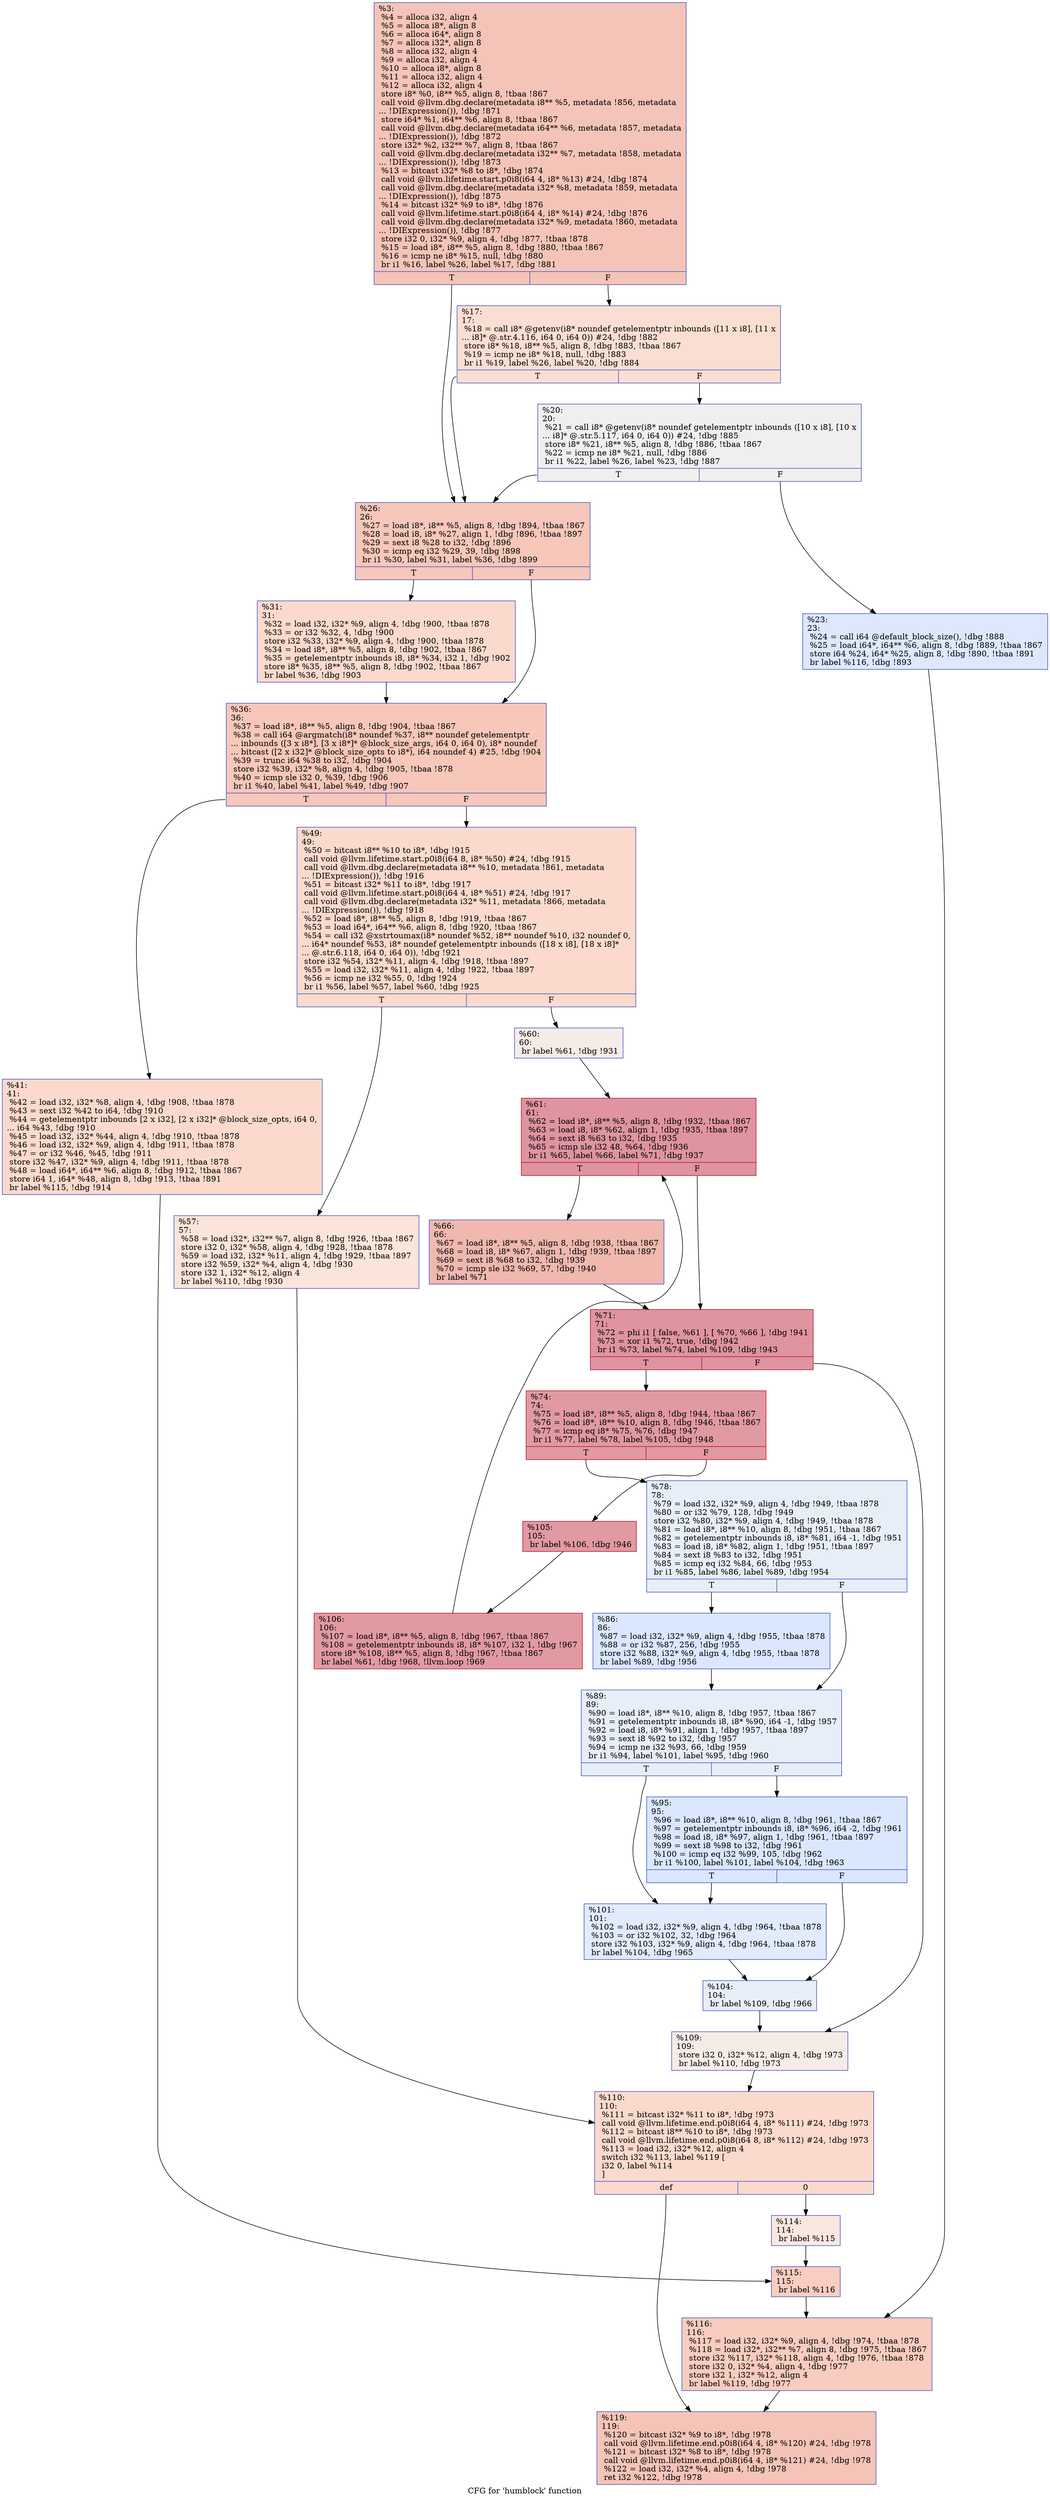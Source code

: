 digraph "CFG for 'humblock' function" {
	label="CFG for 'humblock' function";

	Node0x23a2b50 [shape=record,color="#3d50c3ff", style=filled, fillcolor="#e97a5f70",label="{%3:\l  %4 = alloca i32, align 4\l  %5 = alloca i8*, align 8\l  %6 = alloca i64*, align 8\l  %7 = alloca i32*, align 8\l  %8 = alloca i32, align 4\l  %9 = alloca i32, align 4\l  %10 = alloca i8*, align 8\l  %11 = alloca i32, align 4\l  %12 = alloca i32, align 4\l  store i8* %0, i8** %5, align 8, !tbaa !867\l  call void @llvm.dbg.declare(metadata i8** %5, metadata !856, metadata\l... !DIExpression()), !dbg !871\l  store i64* %1, i64** %6, align 8, !tbaa !867\l  call void @llvm.dbg.declare(metadata i64** %6, metadata !857, metadata\l... !DIExpression()), !dbg !872\l  store i32* %2, i32** %7, align 8, !tbaa !867\l  call void @llvm.dbg.declare(metadata i32** %7, metadata !858, metadata\l... !DIExpression()), !dbg !873\l  %13 = bitcast i32* %8 to i8*, !dbg !874\l  call void @llvm.lifetime.start.p0i8(i64 4, i8* %13) #24, !dbg !874\l  call void @llvm.dbg.declare(metadata i32* %8, metadata !859, metadata\l... !DIExpression()), !dbg !875\l  %14 = bitcast i32* %9 to i8*, !dbg !876\l  call void @llvm.lifetime.start.p0i8(i64 4, i8* %14) #24, !dbg !876\l  call void @llvm.dbg.declare(metadata i32* %9, metadata !860, metadata\l... !DIExpression()), !dbg !877\l  store i32 0, i32* %9, align 4, !dbg !877, !tbaa !878\l  %15 = load i8*, i8** %5, align 8, !dbg !880, !tbaa !867\l  %16 = icmp ne i8* %15, null, !dbg !880\l  br i1 %16, label %26, label %17, !dbg !881\l|{<s0>T|<s1>F}}"];
	Node0x23a2b50:s0 -> Node0x23a49a0;
	Node0x23a2b50:s1 -> Node0x23a48b0;
	Node0x23a48b0 [shape=record,color="#3d50c3ff", style=filled, fillcolor="#f7b59970",label="{%17:\l17:                                               \l  %18 = call i8* @getenv(i8* noundef getelementptr inbounds ([11 x i8], [11 x\l... i8]* @.str.4.116, i64 0, i64 0)) #24, !dbg !882\l  store i8* %18, i8** %5, align 8, !dbg !883, !tbaa !867\l  %19 = icmp ne i8* %18, null, !dbg !883\l  br i1 %19, label %26, label %20, !dbg !884\l|{<s0>T|<s1>F}}"];
	Node0x23a48b0:s0 -> Node0x23a49a0;
	Node0x23a48b0:s1 -> Node0x23a4900;
	Node0x23a4900 [shape=record,color="#3d50c3ff", style=filled, fillcolor="#e0dbd870",label="{%20:\l20:                                               \l  %21 = call i8* @getenv(i8* noundef getelementptr inbounds ([10 x i8], [10 x\l... i8]* @.str.5.117, i64 0, i64 0)) #24, !dbg !885\l  store i8* %21, i8** %5, align 8, !dbg !886, !tbaa !867\l  %22 = icmp ne i8* %21, null, !dbg !886\l  br i1 %22, label %26, label %23, !dbg !887\l|{<s0>T|<s1>F}}"];
	Node0x23a4900:s0 -> Node0x23a49a0;
	Node0x23a4900:s1 -> Node0x23a4950;
	Node0x23a4950 [shape=record,color="#3d50c3ff", style=filled, fillcolor="#b2ccfb70",label="{%23:\l23:                                               \l  %24 = call i64 @default_block_size(), !dbg !888\l  %25 = load i64*, i64** %6, align 8, !dbg !889, !tbaa !867\l  store i64 %24, i64* %25, align 8, !dbg !890, !tbaa !891\l  br label %116, !dbg !893\l}"];
	Node0x23a4950 -> Node0x23a50d0;
	Node0x23a49a0 [shape=record,color="#3d50c3ff", style=filled, fillcolor="#ec7f6370",label="{%26:\l26:                                               \l  %27 = load i8*, i8** %5, align 8, !dbg !894, !tbaa !867\l  %28 = load i8, i8* %27, align 1, !dbg !896, !tbaa !897\l  %29 = sext i8 %28 to i32, !dbg !896\l  %30 = icmp eq i32 %29, 39, !dbg !898\l  br i1 %30, label %31, label %36, !dbg !899\l|{<s0>T|<s1>F}}"];
	Node0x23a49a0:s0 -> Node0x23a49f0;
	Node0x23a49a0:s1 -> Node0x23a4a40;
	Node0x23a49f0 [shape=record,color="#3d50c3ff", style=filled, fillcolor="#f7ac8e70",label="{%31:\l31:                                               \l  %32 = load i32, i32* %9, align 4, !dbg !900, !tbaa !878\l  %33 = or i32 %32, 4, !dbg !900\l  store i32 %33, i32* %9, align 4, !dbg !900, !tbaa !878\l  %34 = load i8*, i8** %5, align 8, !dbg !902, !tbaa !867\l  %35 = getelementptr inbounds i8, i8* %34, i32 1, !dbg !902\l  store i8* %35, i8** %5, align 8, !dbg !902, !tbaa !867\l  br label %36, !dbg !903\l}"];
	Node0x23a49f0 -> Node0x23a4a40;
	Node0x23a4a40 [shape=record,color="#3d50c3ff", style=filled, fillcolor="#ec7f6370",label="{%36:\l36:                                               \l  %37 = load i8*, i8** %5, align 8, !dbg !904, !tbaa !867\l  %38 = call i64 @argmatch(i8* noundef %37, i8** noundef getelementptr\l... inbounds ([3 x i8*], [3 x i8*]* @block_size_args, i64 0, i64 0), i8* noundef\l... bitcast ([2 x i32]* @block_size_opts to i8*), i64 noundef 4) #25, !dbg !904\l  %39 = trunc i64 %38 to i32, !dbg !904\l  store i32 %39, i32* %8, align 4, !dbg !905, !tbaa !878\l  %40 = icmp sle i32 0, %39, !dbg !906\l  br i1 %40, label %41, label %49, !dbg !907\l|{<s0>T|<s1>F}}"];
	Node0x23a4a40:s0 -> Node0x23a4a90;
	Node0x23a4a40:s1 -> Node0x23a4ae0;
	Node0x23a4a90 [shape=record,color="#3d50c3ff", style=filled, fillcolor="#f7ac8e70",label="{%41:\l41:                                               \l  %42 = load i32, i32* %8, align 4, !dbg !908, !tbaa !878\l  %43 = sext i32 %42 to i64, !dbg !910\l  %44 = getelementptr inbounds [2 x i32], [2 x i32]* @block_size_opts, i64 0,\l... i64 %43, !dbg !910\l  %45 = load i32, i32* %44, align 4, !dbg !910, !tbaa !878\l  %46 = load i32, i32* %9, align 4, !dbg !911, !tbaa !878\l  %47 = or i32 %46, %45, !dbg !911\l  store i32 %47, i32* %9, align 4, !dbg !911, !tbaa !878\l  %48 = load i64*, i64** %6, align 8, !dbg !912, !tbaa !867\l  store i64 1, i64* %48, align 8, !dbg !913, !tbaa !891\l  br label %115, !dbg !914\l}"];
	Node0x23a4a90 -> Node0x23a5080;
	Node0x23a4ae0 [shape=record,color="#3d50c3ff", style=filled, fillcolor="#f7ac8e70",label="{%49:\l49:                                               \l  %50 = bitcast i8** %10 to i8*, !dbg !915\l  call void @llvm.lifetime.start.p0i8(i64 8, i8* %50) #24, !dbg !915\l  call void @llvm.dbg.declare(metadata i8** %10, metadata !861, metadata\l... !DIExpression()), !dbg !916\l  %51 = bitcast i32* %11 to i8*, !dbg !917\l  call void @llvm.lifetime.start.p0i8(i64 4, i8* %51) #24, !dbg !917\l  call void @llvm.dbg.declare(metadata i32* %11, metadata !866, metadata\l... !DIExpression()), !dbg !918\l  %52 = load i8*, i8** %5, align 8, !dbg !919, !tbaa !867\l  %53 = load i64*, i64** %6, align 8, !dbg !920, !tbaa !867\l  %54 = call i32 @xstrtoumax(i8* noundef %52, i8** noundef %10, i32 noundef 0,\l... i64* noundef %53, i8* noundef getelementptr inbounds ([18 x i8], [18 x i8]*\l... @.str.6.118, i64 0, i64 0)), !dbg !921\l  store i32 %54, i32* %11, align 4, !dbg !918, !tbaa !897\l  %55 = load i32, i32* %11, align 4, !dbg !922, !tbaa !897\l  %56 = icmp ne i32 %55, 0, !dbg !924\l  br i1 %56, label %57, label %60, !dbg !925\l|{<s0>T|<s1>F}}"];
	Node0x23a4ae0:s0 -> Node0x23a4b30;
	Node0x23a4ae0:s1 -> Node0x23a4b80;
	Node0x23a4b30 [shape=record,color="#3d50c3ff", style=filled, fillcolor="#f5c1a970",label="{%57:\l57:                                               \l  %58 = load i32*, i32** %7, align 8, !dbg !926, !tbaa !867\l  store i32 0, i32* %58, align 4, !dbg !928, !tbaa !878\l  %59 = load i32, i32* %11, align 4, !dbg !929, !tbaa !897\l  store i32 %59, i32* %4, align 4, !dbg !930\l  store i32 1, i32* %12, align 4\l  br label %110, !dbg !930\l}"];
	Node0x23a4b30 -> Node0x23a4fe0;
	Node0x23a4b80 [shape=record,color="#3d50c3ff", style=filled, fillcolor="#ead5c970",label="{%60:\l60:                                               \l  br label %61, !dbg !931\l}"];
	Node0x23a4b80 -> Node0x23a4bd0;
	Node0x23a4bd0 [shape=record,color="#b70d28ff", style=filled, fillcolor="#b70d2870",label="{%61:\l61:                                               \l  %62 = load i8*, i8** %5, align 8, !dbg !932, !tbaa !867\l  %63 = load i8, i8* %62, align 1, !dbg !935, !tbaa !897\l  %64 = sext i8 %63 to i32, !dbg !935\l  %65 = icmp sle i32 48, %64, !dbg !936\l  br i1 %65, label %66, label %71, !dbg !937\l|{<s0>T|<s1>F}}"];
	Node0x23a4bd0:s0 -> Node0x23a4c20;
	Node0x23a4bd0:s1 -> Node0x23a4c70;
	Node0x23a4c20 [shape=record,color="#3d50c3ff", style=filled, fillcolor="#dc5d4a70",label="{%66:\l66:                                               \l  %67 = load i8*, i8** %5, align 8, !dbg !938, !tbaa !867\l  %68 = load i8, i8* %67, align 1, !dbg !939, !tbaa !897\l  %69 = sext i8 %68 to i32, !dbg !939\l  %70 = icmp sle i32 %69, 57, !dbg !940\l  br label %71\l}"];
	Node0x23a4c20 -> Node0x23a4c70;
	Node0x23a4c70 [shape=record,color="#b70d28ff", style=filled, fillcolor="#b70d2870",label="{%71:\l71:                                               \l  %72 = phi i1 [ false, %61 ], [ %70, %66 ], !dbg !941\l  %73 = xor i1 %72, true, !dbg !942\l  br i1 %73, label %74, label %109, !dbg !943\l|{<s0>T|<s1>F}}"];
	Node0x23a4c70:s0 -> Node0x23a4cc0;
	Node0x23a4c70:s1 -> Node0x23a4f90;
	Node0x23a4cc0 [shape=record,color="#b70d28ff", style=filled, fillcolor="#bb1b2c70",label="{%74:\l74:                                               \l  %75 = load i8*, i8** %5, align 8, !dbg !944, !tbaa !867\l  %76 = load i8*, i8** %10, align 8, !dbg !946, !tbaa !867\l  %77 = icmp eq i8* %75, %76, !dbg !947\l  br i1 %77, label %78, label %105, !dbg !948\l|{<s0>T|<s1>F}}"];
	Node0x23a4cc0:s0 -> Node0x23a4d10;
	Node0x23a4cc0:s1 -> Node0x23a4ef0;
	Node0x23a4d10 [shape=record,color="#3d50c3ff", style=filled, fillcolor="#cbd8ee70",label="{%78:\l78:                                               \l  %79 = load i32, i32* %9, align 4, !dbg !949, !tbaa !878\l  %80 = or i32 %79, 128, !dbg !949\l  store i32 %80, i32* %9, align 4, !dbg !949, !tbaa !878\l  %81 = load i8*, i8** %10, align 8, !dbg !951, !tbaa !867\l  %82 = getelementptr inbounds i8, i8* %81, i64 -1, !dbg !951\l  %83 = load i8, i8* %82, align 1, !dbg !951, !tbaa !897\l  %84 = sext i8 %83 to i32, !dbg !951\l  %85 = icmp eq i32 %84, 66, !dbg !953\l  br i1 %85, label %86, label %89, !dbg !954\l|{<s0>T|<s1>F}}"];
	Node0x23a4d10:s0 -> Node0x23a4d60;
	Node0x23a4d10:s1 -> Node0x23a4db0;
	Node0x23a4d60 [shape=record,color="#3d50c3ff", style=filled, fillcolor="#abc8fd70",label="{%86:\l86:                                               \l  %87 = load i32, i32* %9, align 4, !dbg !955, !tbaa !878\l  %88 = or i32 %87, 256, !dbg !955\l  store i32 %88, i32* %9, align 4, !dbg !955, !tbaa !878\l  br label %89, !dbg !956\l}"];
	Node0x23a4d60 -> Node0x23a4db0;
	Node0x23a4db0 [shape=record,color="#3d50c3ff", style=filled, fillcolor="#cbd8ee70",label="{%89:\l89:                                               \l  %90 = load i8*, i8** %10, align 8, !dbg !957, !tbaa !867\l  %91 = getelementptr inbounds i8, i8* %90, i64 -1, !dbg !957\l  %92 = load i8, i8* %91, align 1, !dbg !957, !tbaa !897\l  %93 = sext i8 %92 to i32, !dbg !957\l  %94 = icmp ne i32 %93, 66, !dbg !959\l  br i1 %94, label %101, label %95, !dbg !960\l|{<s0>T|<s1>F}}"];
	Node0x23a4db0:s0 -> Node0x23a4e50;
	Node0x23a4db0:s1 -> Node0x23a4e00;
	Node0x23a4e00 [shape=record,color="#3d50c3ff", style=filled, fillcolor="#abc8fd70",label="{%95:\l95:                                               \l  %96 = load i8*, i8** %10, align 8, !dbg !961, !tbaa !867\l  %97 = getelementptr inbounds i8, i8* %96, i64 -2, !dbg !961\l  %98 = load i8, i8* %97, align 1, !dbg !961, !tbaa !897\l  %99 = sext i8 %98 to i32, !dbg !961\l  %100 = icmp eq i32 %99, 105, !dbg !962\l  br i1 %100, label %101, label %104, !dbg !963\l|{<s0>T|<s1>F}}"];
	Node0x23a4e00:s0 -> Node0x23a4e50;
	Node0x23a4e00:s1 -> Node0x23a4ea0;
	Node0x23a4e50 [shape=record,color="#3d50c3ff", style=filled, fillcolor="#bbd1f870",label="{%101:\l101:                                              \l  %102 = load i32, i32* %9, align 4, !dbg !964, !tbaa !878\l  %103 = or i32 %102, 32, !dbg !964\l  store i32 %103, i32* %9, align 4, !dbg !964, !tbaa !878\l  br label %104, !dbg !965\l}"];
	Node0x23a4e50 -> Node0x23a4ea0;
	Node0x23a4ea0 [shape=record,color="#3d50c3ff", style=filled, fillcolor="#cbd8ee70",label="{%104:\l104:                                              \l  br label %109, !dbg !966\l}"];
	Node0x23a4ea0 -> Node0x23a4f90;
	Node0x23a4ef0 [shape=record,color="#b70d28ff", style=filled, fillcolor="#bb1b2c70",label="{%105:\l105:                                              \l  br label %106, !dbg !946\l}"];
	Node0x23a4ef0 -> Node0x23a4f40;
	Node0x23a4f40 [shape=record,color="#b70d28ff", style=filled, fillcolor="#bb1b2c70",label="{%106:\l106:                                              \l  %107 = load i8*, i8** %5, align 8, !dbg !967, !tbaa !867\l  %108 = getelementptr inbounds i8, i8* %107, i32 1, !dbg !967\l  store i8* %108, i8** %5, align 8, !dbg !967, !tbaa !867\l  br label %61, !dbg !968, !llvm.loop !969\l}"];
	Node0x23a4f40 -> Node0x23a4bd0;
	Node0x23a4f90 [shape=record,color="#3d50c3ff", style=filled, fillcolor="#ead5c970",label="{%109:\l109:                                              \l  store i32 0, i32* %12, align 4, !dbg !973\l  br label %110, !dbg !973\l}"];
	Node0x23a4f90 -> Node0x23a4fe0;
	Node0x23a4fe0 [shape=record,color="#3d50c3ff", style=filled, fillcolor="#f7ac8e70",label="{%110:\l110:                                              \l  %111 = bitcast i32* %11 to i8*, !dbg !973\l  call void @llvm.lifetime.end.p0i8(i64 4, i8* %111) #24, !dbg !973\l  %112 = bitcast i8** %10 to i8*, !dbg !973\l  call void @llvm.lifetime.end.p0i8(i64 8, i8* %112) #24, !dbg !973\l  %113 = load i32, i32* %12, align 4\l  switch i32 %113, label %119 [\l    i32 0, label %114\l  ]\l|{<s0>def|<s1>0}}"];
	Node0x23a4fe0:s0 -> Node0x23a5120;
	Node0x23a4fe0:s1 -> Node0x23a5030;
	Node0x23a5030 [shape=record,color="#3d50c3ff", style=filled, fillcolor="#f1ccb870",label="{%114:\l114:                                              \l  br label %115\l}"];
	Node0x23a5030 -> Node0x23a5080;
	Node0x23a5080 [shape=record,color="#3d50c3ff", style=filled, fillcolor="#f2907270",label="{%115:\l115:                                              \l  br label %116\l}"];
	Node0x23a5080 -> Node0x23a50d0;
	Node0x23a50d0 [shape=record,color="#3d50c3ff", style=filled, fillcolor="#f08b6e70",label="{%116:\l116:                                              \l  %117 = load i32, i32* %9, align 4, !dbg !974, !tbaa !878\l  %118 = load i32*, i32** %7, align 8, !dbg !975, !tbaa !867\l  store i32 %117, i32* %118, align 4, !dbg !976, !tbaa !878\l  store i32 0, i32* %4, align 4, !dbg !977\l  store i32 1, i32* %12, align 4\l  br label %119, !dbg !977\l}"];
	Node0x23a50d0 -> Node0x23a5120;
	Node0x23a5120 [shape=record,color="#3d50c3ff", style=filled, fillcolor="#e97a5f70",label="{%119:\l119:                                              \l  %120 = bitcast i32* %9 to i8*, !dbg !978\l  call void @llvm.lifetime.end.p0i8(i64 4, i8* %120) #24, !dbg !978\l  %121 = bitcast i32* %8 to i8*, !dbg !978\l  call void @llvm.lifetime.end.p0i8(i64 4, i8* %121) #24, !dbg !978\l  %122 = load i32, i32* %4, align 4, !dbg !978\l  ret i32 %122, !dbg !978\l}"];
}
